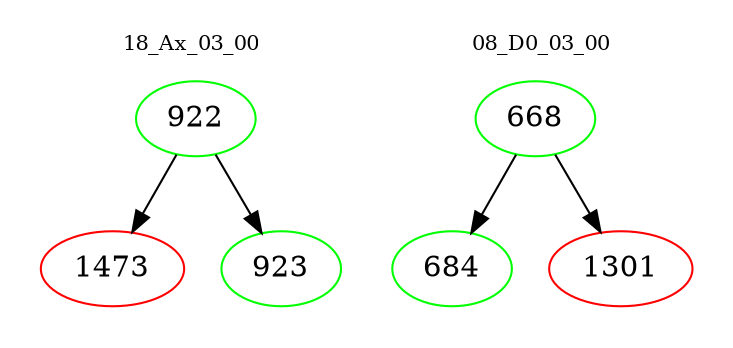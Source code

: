 digraph{
subgraph cluster_0 {
color = white
label = "18_Ax_03_00";
fontsize=10;
T0_922 [label="922", color="green"]
T0_922 -> T0_1473 [color="black"]
T0_1473 [label="1473", color="red"]
T0_922 -> T0_923 [color="black"]
T0_923 [label="923", color="green"]
}
subgraph cluster_1 {
color = white
label = "08_D0_03_00";
fontsize=10;
T1_668 [label="668", color="green"]
T1_668 -> T1_684 [color="black"]
T1_684 [label="684", color="green"]
T1_668 -> T1_1301 [color="black"]
T1_1301 [label="1301", color="red"]
}
}
